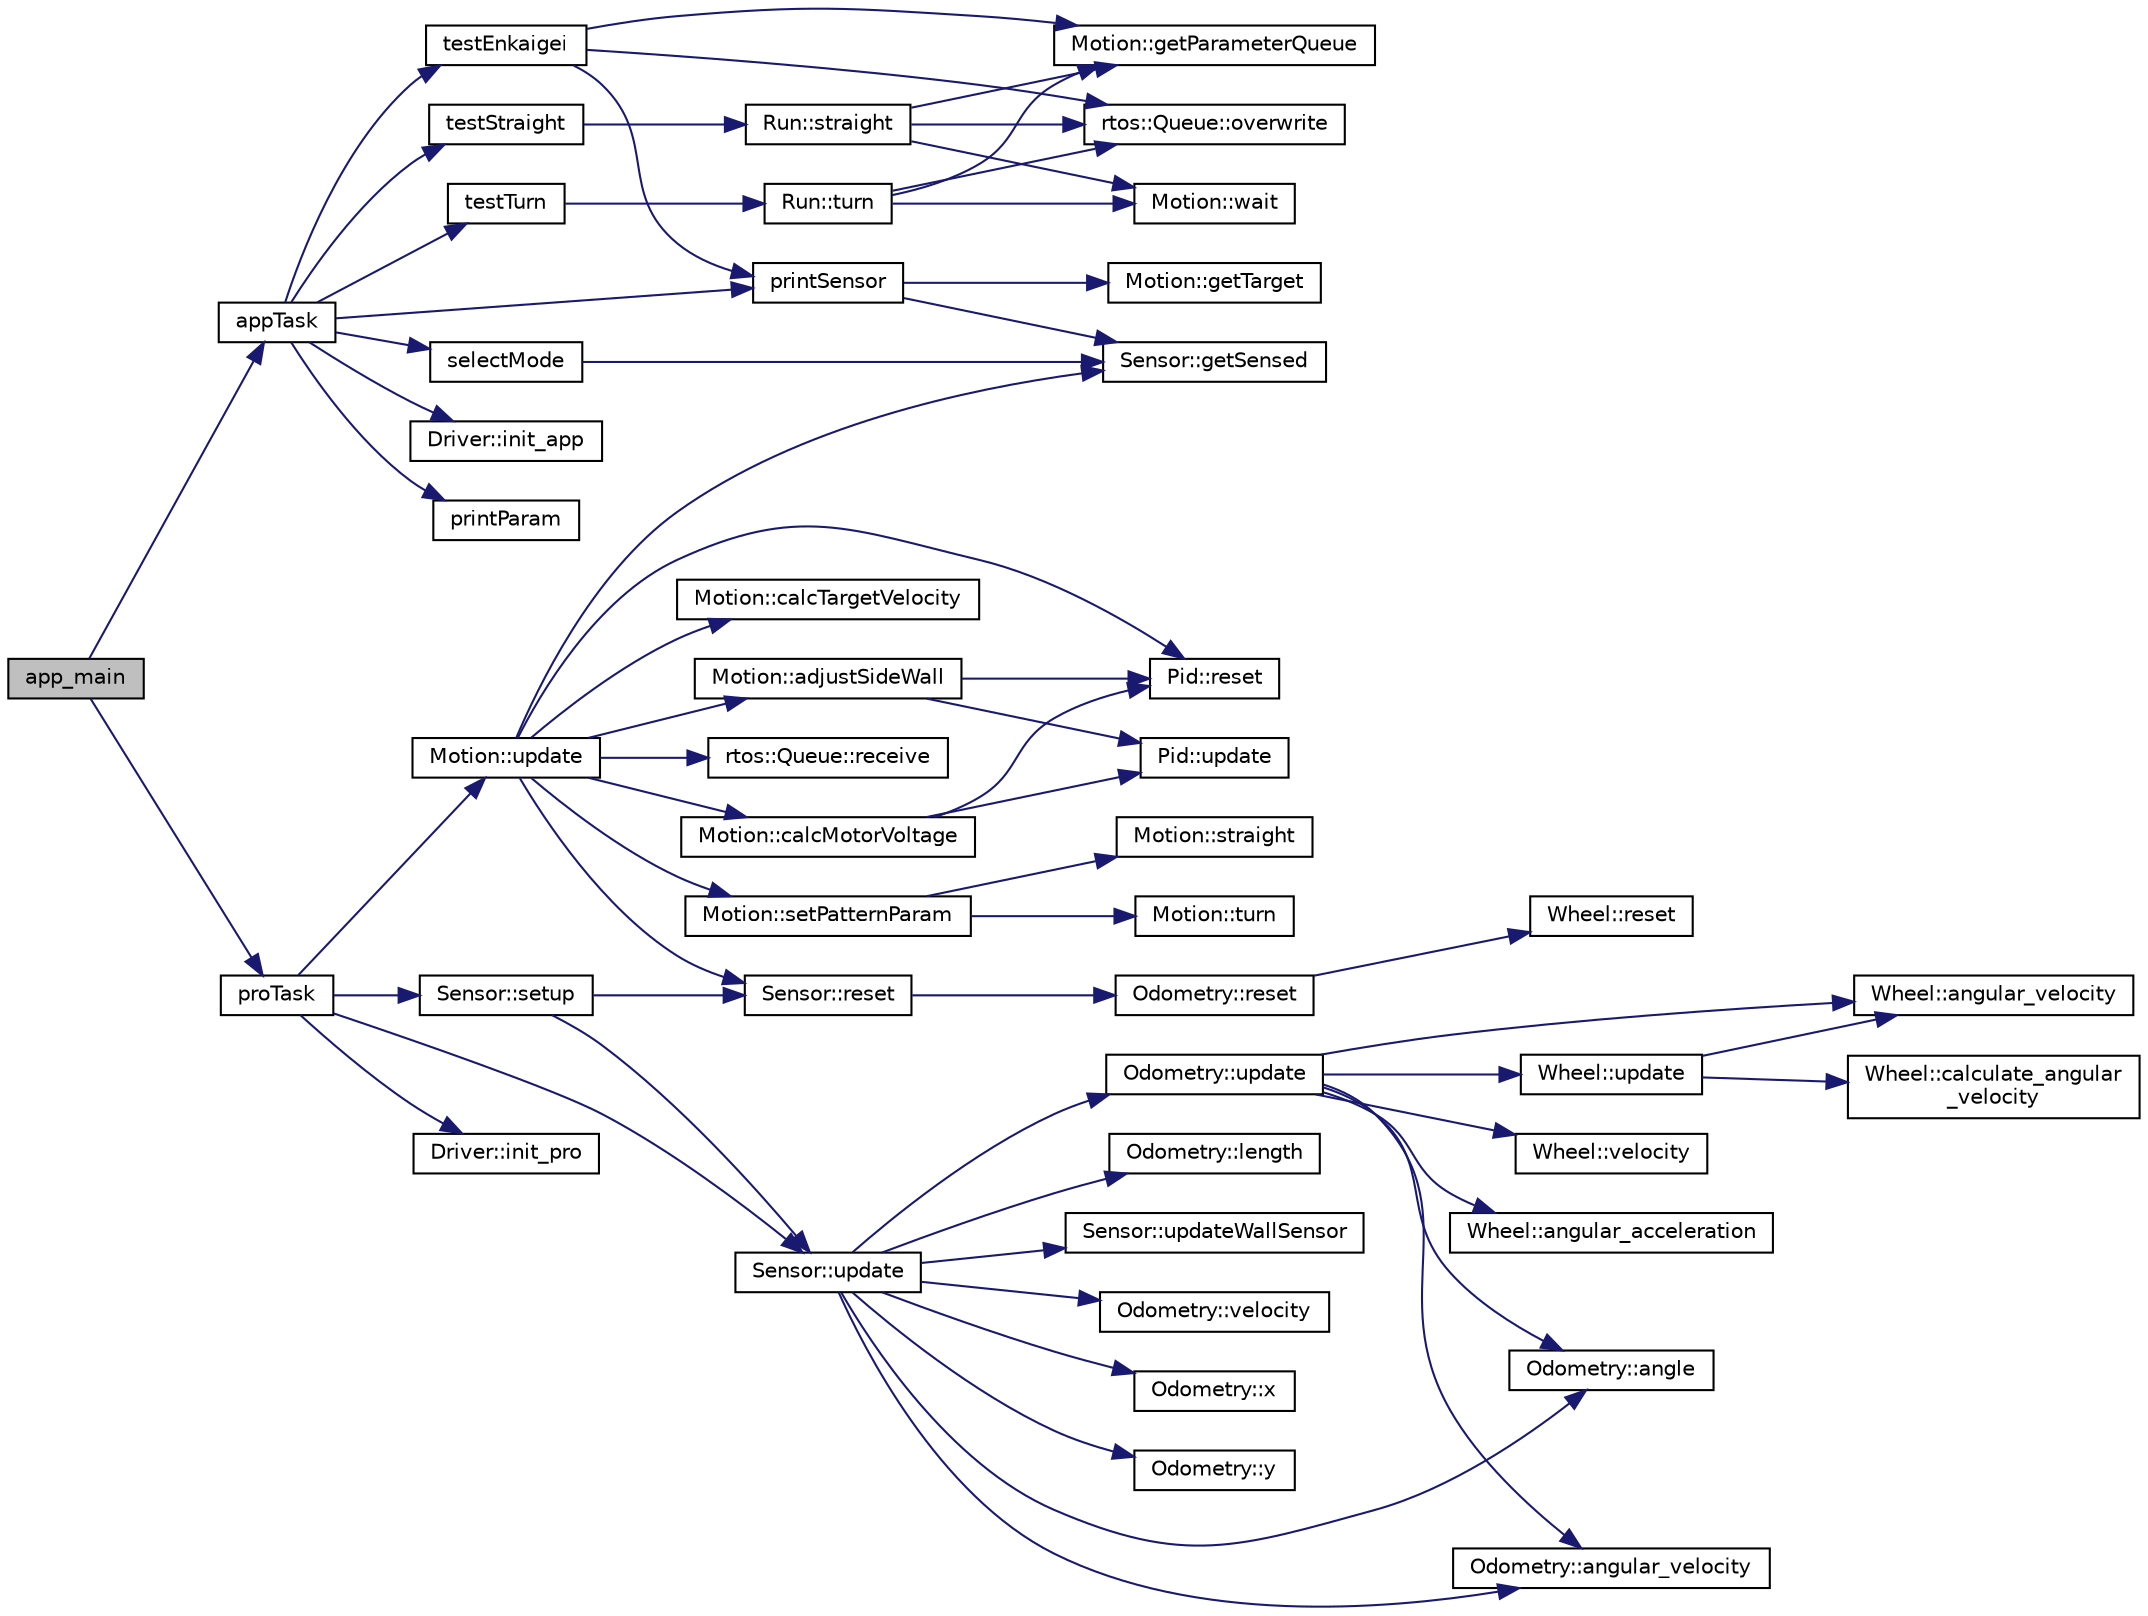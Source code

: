 digraph "app_main"
{
 // LATEX_PDF_SIZE
  edge [fontname="Helvetica",fontsize="10",labelfontname="Helvetica",labelfontsize="10"];
  node [fontname="Helvetica",fontsize="10",shape=record];
  rankdir="LR";
  Node1 [label="app_main",height=0.2,width=0.4,color="black", fillcolor="grey75", style="filled", fontcolor="black",tooltip=" "];
  Node1 -> Node2 [color="midnightblue",fontsize="10",style="solid",fontname="Helvetica"];
  Node2 [label="appTask",height=0.2,width=0.4,color="black", fillcolor="white", style="filled",URL="$main_8cc.html#a04ba83a16a6c1e61b19c2fc33497d5d4",tooltip=" "];
  Node2 -> Node3 [color="midnightblue",fontsize="10",style="solid",fontname="Helvetica"];
  Node3 [label="Driver::init_app",height=0.2,width=0.4,color="black", fillcolor="white", style="filled",URL="$structDriver.html#a539ff92df4089b92699b4bded51f28bd",tooltip="Core 1で使用されるドライバ"];
  Node2 -> Node4 [color="midnightblue",fontsize="10",style="solid",fontname="Helvetica"];
  Node4 [label="printParam",height=0.2,width=0.4,color="black", fillcolor="white", style="filled",URL="$main_8cc.html#aba67899efe1ea59e792b00045fa61f75",tooltip=" "];
  Node2 -> Node5 [color="midnightblue",fontsize="10",style="solid",fontname="Helvetica"];
  Node5 [label="printSensor",height=0.2,width=0.4,color="black", fillcolor="white", style="filled",URL="$main_8cc.html#a8d91efdf39a0464f04ce971d9c2e8946",tooltip=" "];
  Node5 -> Node6 [color="midnightblue",fontsize="10",style="solid",fontname="Helvetica"];
  Node6 [label="Sensor::getSensed",height=0.2,width=0.4,color="black", fillcolor="white", style="filled",URL="$classSensor.html#a19267a097e4fd8ba8e0985d1c79564eb",tooltip=" "];
  Node5 -> Node7 [color="midnightblue",fontsize="10",style="solid",fontname="Helvetica"];
  Node7 [label="Motion::getTarget",height=0.2,width=0.4,color="black", fillcolor="white", style="filled",URL="$classMotion.html#a0157dc888e8609295d8ac50c08c5248b",tooltip=" "];
  Node2 -> Node8 [color="midnightblue",fontsize="10",style="solid",fontname="Helvetica"];
  Node8 [label="selectMode",height=0.2,width=0.4,color="black", fillcolor="white", style="filled",URL="$main_8cc.html#a573ebc6bd03a97d596937089d62f7256",tooltip=" "];
  Node8 -> Node6 [color="midnightblue",fontsize="10",style="solid",fontname="Helvetica"];
  Node2 -> Node9 [color="midnightblue",fontsize="10",style="solid",fontname="Helvetica"];
  Node9 [label="testEnkaigei",height=0.2,width=0.4,color="black", fillcolor="white", style="filled",URL="$main_8cc.html#aef43dfa3ccba34f716f05b96e615d729",tooltip=" "];
  Node9 -> Node10 [color="midnightblue",fontsize="10",style="solid",fontname="Helvetica"];
  Node10 [label="Motion::getParameterQueue",height=0.2,width=0.4,color="black", fillcolor="white", style="filled",URL="$classMotion.html#ae4a9edb598403d8f8d48caf670351f4a",tooltip=" "];
  Node9 -> Node11 [color="midnightblue",fontsize="10",style="solid",fontname="Helvetica"];
  Node11 [label="rtos::Queue::overwrite",height=0.2,width=0.4,color="black", fillcolor="white", style="filled",URL="$classrtos_1_1Queue.html#aefa2666169a2772bd2ee5f3ba94d2a35",tooltip=" "];
  Node9 -> Node5 [color="midnightblue",fontsize="10",style="solid",fontname="Helvetica"];
  Node2 -> Node12 [color="midnightblue",fontsize="10",style="solid",fontname="Helvetica"];
  Node12 [label="testStraight",height=0.2,width=0.4,color="black", fillcolor="white", style="filled",URL="$main_8cc.html#aa6d20d6115d1c26c29b4a22f62c7b569",tooltip=" "];
  Node12 -> Node13 [color="midnightblue",fontsize="10",style="solid",fontname="Helvetica"];
  Node13 [label="Run::straight",height=0.2,width=0.4,color="black", fillcolor="white", style="filled",URL="$classRun.html#a211182f5233a0e7b308693e4633351b7",tooltip=" "];
  Node13 -> Node10 [color="midnightblue",fontsize="10",style="solid",fontname="Helvetica"];
  Node13 -> Node11 [color="midnightblue",fontsize="10",style="solid",fontname="Helvetica"];
  Node13 -> Node14 [color="midnightblue",fontsize="10",style="solid",fontname="Helvetica"];
  Node14 [label="Motion::wait",height=0.2,width=0.4,color="black", fillcolor="white", style="filled",URL="$classMotion.html#a77b12599a978c6e083c6daa3c7e75145",tooltip=" "];
  Node2 -> Node15 [color="midnightblue",fontsize="10",style="solid",fontname="Helvetica"];
  Node15 [label="testTurn",height=0.2,width=0.4,color="black", fillcolor="white", style="filled",URL="$main_8cc.html#a51ac78eb82e1098fd6085bdaa9fe02ff",tooltip=" "];
  Node15 -> Node16 [color="midnightblue",fontsize="10",style="solid",fontname="Helvetica"];
  Node16 [label="Run::turn",height=0.2,width=0.4,color="black", fillcolor="white", style="filled",URL="$classRun.html#a63e2bbdb05fd38ba5a69438b1e1c7b7d",tooltip=" "];
  Node16 -> Node10 [color="midnightblue",fontsize="10",style="solid",fontname="Helvetica"];
  Node16 -> Node11 [color="midnightblue",fontsize="10",style="solid",fontname="Helvetica"];
  Node16 -> Node14 [color="midnightblue",fontsize="10",style="solid",fontname="Helvetica"];
  Node1 -> Node17 [color="midnightblue",fontsize="10",style="solid",fontname="Helvetica"];
  Node17 [label="proTask",height=0.2,width=0.4,color="black", fillcolor="white", style="filled",URL="$main_8cc.html#aa9663831480a5b0a46022a59829154a7",tooltip=" "];
  Node17 -> Node18 [color="midnightblue",fontsize="10",style="solid",fontname="Helvetica"];
  Node18 [label="Driver::init_pro",height=0.2,width=0.4,color="black", fillcolor="white", style="filled",URL="$structDriver.html#ab1618ba68776ade46df46ec323674b4f",tooltip="Core 0で使用されるドライバ"];
  Node17 -> Node19 [color="midnightblue",fontsize="10",style="solid",fontname="Helvetica"];
  Node19 [label="Sensor::setup",height=0.2,width=0.4,color="black", fillcolor="white", style="filled",URL="$classSensor.html#afbfea94b9f0bf7722e9bfd38ef5ccf0b",tooltip=" "];
  Node19 -> Node20 [color="midnightblue",fontsize="10",style="solid",fontname="Helvetica"];
  Node20 [label="Sensor::reset",height=0.2,width=0.4,color="black", fillcolor="white", style="filled",URL="$classSensor.html#a1a1496eff19b794e926ad714727866b5",tooltip=" "];
  Node20 -> Node21 [color="midnightblue",fontsize="10",style="solid",fontname="Helvetica"];
  Node21 [label="Odometry::reset",height=0.2,width=0.4,color="black", fillcolor="white", style="filled",URL="$classOdometry.html#a699bbc51fa495b061d9a24a0c9bf39b6",tooltip="リセット"];
  Node21 -> Node22 [color="midnightblue",fontsize="10",style="solid",fontname="Helvetica"];
  Node22 [label="Wheel::reset",height=0.2,width=0.4,color="black", fillcolor="white", style="filled",URL="$classWheel.html#a822b07a6c99cdd151bd8c03d580c7683",tooltip="リセット"];
  Node19 -> Node23 [color="midnightblue",fontsize="10",style="solid",fontname="Helvetica"];
  Node23 [label="Sensor::update",height=0.2,width=0.4,color="black", fillcolor="white", style="filled",URL="$classSensor.html#a542a721041768395de2c6e9012622113",tooltip=" "];
  Node23 -> Node24 [color="midnightblue",fontsize="10",style="solid",fontname="Helvetica"];
  Node24 [label="Odometry::angle",height=0.2,width=0.4,color="black", fillcolor="white", style="filled",URL="$classOdometry.html#acd1526e0ff6f61c8b961f5a6326d922a",tooltip=" "];
  Node23 -> Node25 [color="midnightblue",fontsize="10",style="solid",fontname="Helvetica"];
  Node25 [label="Odometry::angular_velocity",height=0.2,width=0.4,color="black", fillcolor="white", style="filled",URL="$classOdometry.html#ad0d4f9cee0bfce3f559fc29ae23e5a4f",tooltip=" "];
  Node23 -> Node26 [color="midnightblue",fontsize="10",style="solid",fontname="Helvetica"];
  Node26 [label="Odometry::length",height=0.2,width=0.4,color="black", fillcolor="white", style="filled",URL="$classOdometry.html#a3361d6886824b3435ca2929ab4966d75",tooltip=" "];
  Node23 -> Node27 [color="midnightblue",fontsize="10",style="solid",fontname="Helvetica"];
  Node27 [label="Odometry::update",height=0.2,width=0.4,color="black", fillcolor="white", style="filled",URL="$classOdometry.html#a553bda3309e401e783f6173847ae1461",tooltip="車体情報を更新する"];
  Node27 -> Node24 [color="midnightblue",fontsize="10",style="solid",fontname="Helvetica"];
  Node27 -> Node28 [color="midnightblue",fontsize="10",style="solid",fontname="Helvetica"];
  Node28 [label="Wheel::angular_acceleration",height=0.2,width=0.4,color="black", fillcolor="white", style="filled",URL="$classWheel.html#a31bee039077715cfad24364af382705e",tooltip=" "];
  Node27 -> Node29 [color="midnightblue",fontsize="10",style="solid",fontname="Helvetica"];
  Node29 [label="Wheel::angular_velocity",height=0.2,width=0.4,color="black", fillcolor="white", style="filled",URL="$classWheel.html#a26691fa0864644a28da3ada15235316f",tooltip=" "];
  Node27 -> Node25 [color="midnightblue",fontsize="10",style="solid",fontname="Helvetica"];
  Node27 -> Node30 [color="midnightblue",fontsize="10",style="solid",fontname="Helvetica"];
  Node30 [label="Wheel::update",height=0.2,width=0.4,color="black", fillcolor="white", style="filled",URL="$classWheel.html#a01f27620027ad99390c459facb44839c",tooltip="車輪情報を更新する"];
  Node30 -> Node29 [color="midnightblue",fontsize="10",style="solid",fontname="Helvetica"];
  Node30 -> Node31 [color="midnightblue",fontsize="10",style="solid",fontname="Helvetica"];
  Node31 [label="Wheel::calculate_angular\l_velocity",height=0.2,width=0.4,color="black", fillcolor="white", style="filled",URL="$classWheel.html#afdbc3dfe7e241ac0ce5f977d22794a24",tooltip="車輪エンコーダーの更新周期の差分を計算し角速度に変換する。"];
  Node27 -> Node32 [color="midnightblue",fontsize="10",style="solid",fontname="Helvetica"];
  Node32 [label="Wheel::velocity",height=0.2,width=0.4,color="black", fillcolor="white", style="filled",URL="$classWheel.html#a70e9a16102aa88e8e74b31a75ac7e363",tooltip=" "];
  Node23 -> Node33 [color="midnightblue",fontsize="10",style="solid",fontname="Helvetica"];
  Node33 [label="Sensor::updateWallSensor",height=0.2,width=0.4,color="black", fillcolor="white", style="filled",URL="$classSensor.html#af330239d691b324fdde1ec0b3ffbacfb",tooltip=" "];
  Node23 -> Node34 [color="midnightblue",fontsize="10",style="solid",fontname="Helvetica"];
  Node34 [label="Odometry::velocity",height=0.2,width=0.4,color="black", fillcolor="white", style="filled",URL="$classOdometry.html#adb34184c54dfcca881179e223ac6ff70",tooltip=" "];
  Node23 -> Node35 [color="midnightblue",fontsize="10",style="solid",fontname="Helvetica"];
  Node35 [label="Odometry::x",height=0.2,width=0.4,color="black", fillcolor="white", style="filled",URL="$classOdometry.html#acd3694c98c370203d56fba93be3a8ea9",tooltip=" "];
  Node23 -> Node36 [color="midnightblue",fontsize="10",style="solid",fontname="Helvetica"];
  Node36 [label="Odometry::y",height=0.2,width=0.4,color="black", fillcolor="white", style="filled",URL="$classOdometry.html#ab4f736a15432a524f8fd633e87153472",tooltip=" "];
  Node17 -> Node37 [color="midnightblue",fontsize="10",style="solid",fontname="Helvetica"];
  Node37 [label="Motion::update",height=0.2,width=0.4,color="black", fillcolor="white", style="filled",URL="$classMotion.html#a01805ce60c0e4c9aae97979dd884b59c",tooltip=" "];
  Node37 -> Node38 [color="midnightblue",fontsize="10",style="solid",fontname="Helvetica"];
  Node38 [label="Motion::adjustSideWall",height=0.2,width=0.4,color="black", fillcolor="white", style="filled",URL="$classMotion.html#ae94739eace106dbb1c4629aa84704d97",tooltip=" "];
  Node38 -> Node39 [color="midnightblue",fontsize="10",style="solid",fontname="Helvetica"];
  Node39 [label="Pid::reset",height=0.2,width=0.4,color="black", fillcolor="white", style="filled",URL="$classPid.html#ab19a928bb06138f9822dc2a322941afe",tooltip=" "];
  Node38 -> Node40 [color="midnightblue",fontsize="10",style="solid",fontname="Helvetica"];
  Node40 [label="Pid::update",height=0.2,width=0.4,color="black", fillcolor="white", style="filled",URL="$classPid.html#a622c1a86a7eb8e31dc8fb887f2135f8d",tooltip=" "];
  Node37 -> Node41 [color="midnightblue",fontsize="10",style="solid",fontname="Helvetica"];
  Node41 [label="Motion::calcMotorVoltage",height=0.2,width=0.4,color="black", fillcolor="white", style="filled",URL="$classMotion.html#af8591170cfe25ac7ef18854885155806",tooltip=" "];
  Node41 -> Node39 [color="midnightblue",fontsize="10",style="solid",fontname="Helvetica"];
  Node41 -> Node40 [color="midnightblue",fontsize="10",style="solid",fontname="Helvetica"];
  Node37 -> Node42 [color="midnightblue",fontsize="10",style="solid",fontname="Helvetica"];
  Node42 [label="Motion::calcTargetVelocity",height=0.2,width=0.4,color="black", fillcolor="white", style="filled",URL="$classMotion.html#ab337066536297cd742a34529201dbfa1",tooltip=" "];
  Node37 -> Node6 [color="midnightblue",fontsize="10",style="solid",fontname="Helvetica"];
  Node37 -> Node43 [color="midnightblue",fontsize="10",style="solid",fontname="Helvetica"];
  Node43 [label="rtos::Queue::receive",height=0.2,width=0.4,color="black", fillcolor="white", style="filled",URL="$classrtos_1_1Queue.html#a35cf2aa33e37f25f6bec5d5f51405383",tooltip=" "];
  Node37 -> Node39 [color="midnightblue",fontsize="10",style="solid",fontname="Helvetica"];
  Node37 -> Node20 [color="midnightblue",fontsize="10",style="solid",fontname="Helvetica"];
  Node37 -> Node44 [color="midnightblue",fontsize="10",style="solid",fontname="Helvetica"];
  Node44 [label="Motion::setPatternParam",height=0.2,width=0.4,color="black", fillcolor="white", style="filled",URL="$classMotion.html#a9bcaee14e0506856f9ad063b54320fac",tooltip=" "];
  Node44 -> Node45 [color="midnightblue",fontsize="10",style="solid",fontname="Helvetica"];
  Node45 [label="Motion::straight",height=0.2,width=0.4,color="black", fillcolor="white", style="filled",URL="$classMotion.html#a8b7214b471ca39f94cdf977b7b3cf494",tooltip=" "];
  Node44 -> Node46 [color="midnightblue",fontsize="10",style="solid",fontname="Helvetica"];
  Node46 [label="Motion::turn",height=0.2,width=0.4,color="black", fillcolor="white", style="filled",URL="$classMotion.html#a0123b398e9d38a32bd7a7aad9eca58fd",tooltip=" "];
  Node17 -> Node23 [color="midnightblue",fontsize="10",style="solid",fontname="Helvetica"];
}
